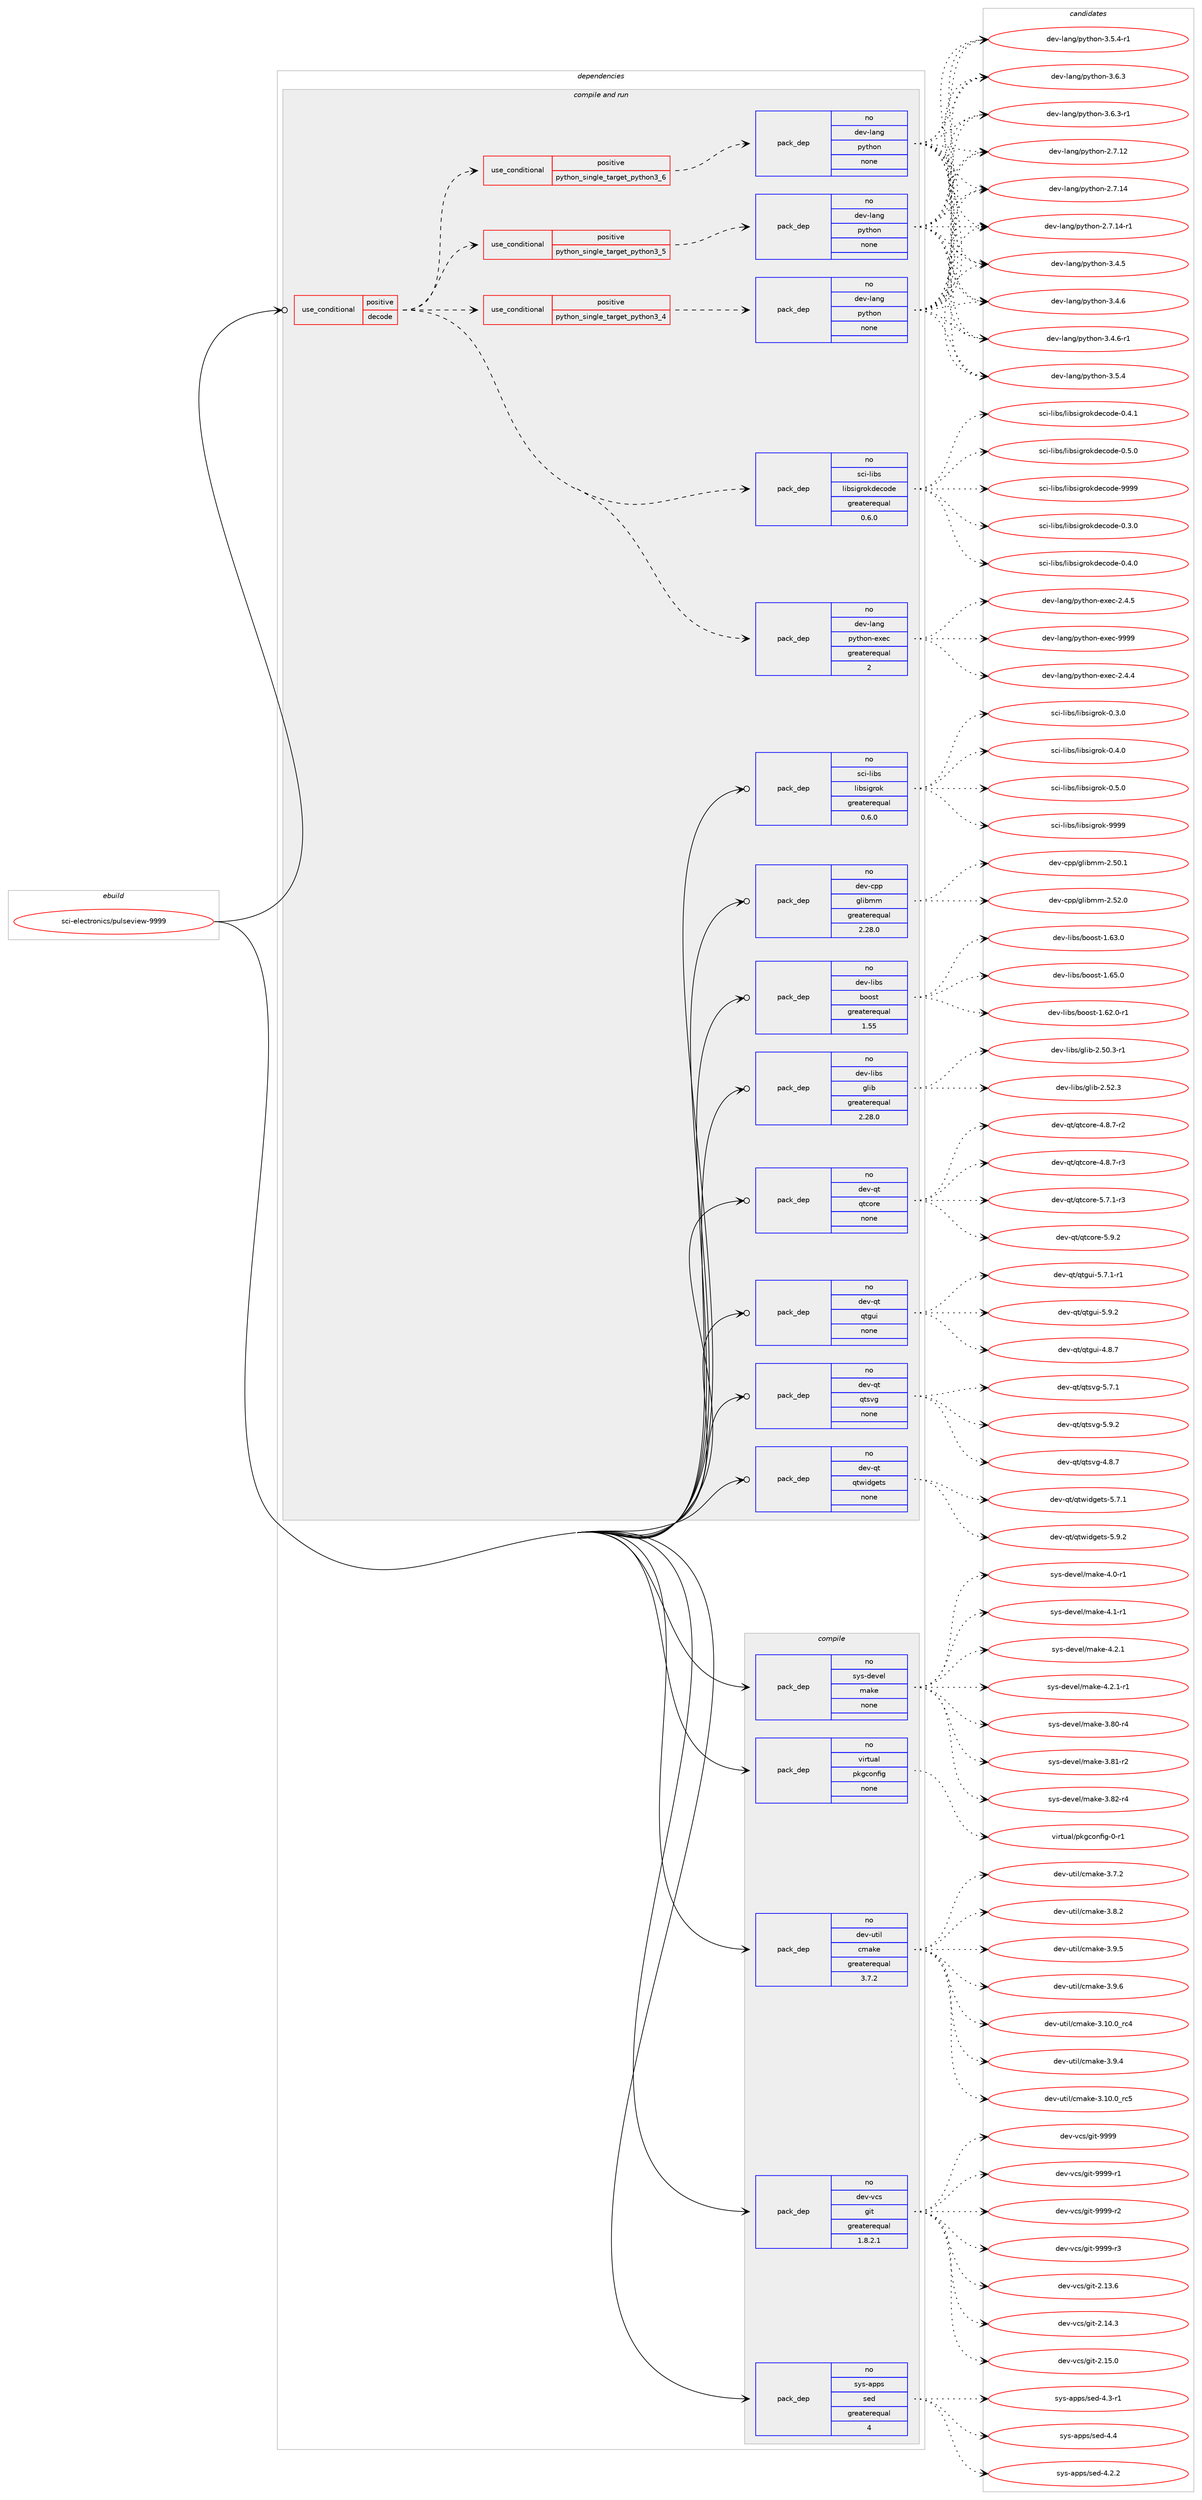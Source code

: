 digraph prolog {

# *************
# Graph options
# *************

newrank=true;
concentrate=true;
compound=true;
graph [rankdir=LR,fontname=Helvetica,fontsize=10,ranksep=1.5];#, ranksep=2.5, nodesep=0.2];
edge  [arrowhead=vee];
node  [fontname=Helvetica,fontsize=10];

# **********
# The ebuild
# **********

subgraph cluster_leftcol {
color=gray;
rank=same;
label=<<i>ebuild</i>>;
id [label="sci-electronics/pulseview-9999", color=red, width=4, href="../sci-electronics/pulseview-9999.svg"];
}

# ****************
# The dependencies
# ****************

subgraph cluster_midcol {
color=gray;
label=<<i>dependencies</i>>;
subgraph cluster_compile {
fillcolor="#eeeeee";
style=filled;
label=<<i>compile</i>>;
subgraph pack1319 {
dependency1836 [label=<<TABLE BORDER="0" CELLBORDER="1" CELLSPACING="0" CELLPADDING="4" WIDTH="220"><TR><TD ROWSPAN="6" CELLPADDING="30">pack_dep</TD></TR><TR><TD WIDTH="110">no</TD></TR><TR><TD>dev-util</TD></TR><TR><TD>cmake</TD></TR><TR><TD>greaterequal</TD></TR><TR><TD>3.7.2</TD></TR></TABLE>>, shape=none, color=blue];
}
id:e -> dependency1836:w [weight=20,style="solid",arrowhead="vee"];
subgraph pack1320 {
dependency1837 [label=<<TABLE BORDER="0" CELLBORDER="1" CELLSPACING="0" CELLPADDING="4" WIDTH="220"><TR><TD ROWSPAN="6" CELLPADDING="30">pack_dep</TD></TR><TR><TD WIDTH="110">no</TD></TR><TR><TD>dev-vcs</TD></TR><TR><TD>git</TD></TR><TR><TD>greaterequal</TD></TR><TR><TD>1.8.2.1</TD></TR></TABLE>>, shape=none, color=blue];
}
id:e -> dependency1837:w [weight=20,style="solid",arrowhead="vee"];
subgraph pack1321 {
dependency1838 [label=<<TABLE BORDER="0" CELLBORDER="1" CELLSPACING="0" CELLPADDING="4" WIDTH="220"><TR><TD ROWSPAN="6" CELLPADDING="30">pack_dep</TD></TR><TR><TD WIDTH="110">no</TD></TR><TR><TD>sys-apps</TD></TR><TR><TD>sed</TD></TR><TR><TD>greaterequal</TD></TR><TR><TD>4</TD></TR></TABLE>>, shape=none, color=blue];
}
id:e -> dependency1838:w [weight=20,style="solid",arrowhead="vee"];
subgraph pack1322 {
dependency1839 [label=<<TABLE BORDER="0" CELLBORDER="1" CELLSPACING="0" CELLPADDING="4" WIDTH="220"><TR><TD ROWSPAN="6" CELLPADDING="30">pack_dep</TD></TR><TR><TD WIDTH="110">no</TD></TR><TR><TD>sys-devel</TD></TR><TR><TD>make</TD></TR><TR><TD>none</TD></TR><TR><TD></TD></TR></TABLE>>, shape=none, color=blue];
}
id:e -> dependency1839:w [weight=20,style="solid",arrowhead="vee"];
subgraph pack1323 {
dependency1840 [label=<<TABLE BORDER="0" CELLBORDER="1" CELLSPACING="0" CELLPADDING="4" WIDTH="220"><TR><TD ROWSPAN="6" CELLPADDING="30">pack_dep</TD></TR><TR><TD WIDTH="110">no</TD></TR><TR><TD>virtual</TD></TR><TR><TD>pkgconfig</TD></TR><TR><TD>none</TD></TR><TR><TD></TD></TR></TABLE>>, shape=none, color=blue];
}
id:e -> dependency1840:w [weight=20,style="solid",arrowhead="vee"];
}
subgraph cluster_compileandrun {
fillcolor="#eeeeee";
style=filled;
label=<<i>compile and run</i>>;
subgraph cond500 {
dependency1841 [label=<<TABLE BORDER="0" CELLBORDER="1" CELLSPACING="0" CELLPADDING="4"><TR><TD ROWSPAN="3" CELLPADDING="10">use_conditional</TD></TR><TR><TD>positive</TD></TR><TR><TD>decode</TD></TR></TABLE>>, shape=none, color=red];
subgraph pack1324 {
dependency1842 [label=<<TABLE BORDER="0" CELLBORDER="1" CELLSPACING="0" CELLPADDING="4" WIDTH="220"><TR><TD ROWSPAN="6" CELLPADDING="30">pack_dep</TD></TR><TR><TD WIDTH="110">no</TD></TR><TR><TD>sci-libs</TD></TR><TR><TD>libsigrokdecode</TD></TR><TR><TD>greaterequal</TD></TR><TR><TD>0.6.0</TD></TR></TABLE>>, shape=none, color=blue];
}
dependency1841:e -> dependency1842:w [weight=20,style="dashed",arrowhead="vee"];
subgraph cond501 {
dependency1843 [label=<<TABLE BORDER="0" CELLBORDER="1" CELLSPACING="0" CELLPADDING="4"><TR><TD ROWSPAN="3" CELLPADDING="10">use_conditional</TD></TR><TR><TD>positive</TD></TR><TR><TD>python_single_target_python3_4</TD></TR></TABLE>>, shape=none, color=red];
subgraph pack1325 {
dependency1844 [label=<<TABLE BORDER="0" CELLBORDER="1" CELLSPACING="0" CELLPADDING="4" WIDTH="220"><TR><TD ROWSPAN="6" CELLPADDING="30">pack_dep</TD></TR><TR><TD WIDTH="110">no</TD></TR><TR><TD>dev-lang</TD></TR><TR><TD>python</TD></TR><TR><TD>none</TD></TR><TR><TD></TD></TR></TABLE>>, shape=none, color=blue];
}
dependency1843:e -> dependency1844:w [weight=20,style="dashed",arrowhead="vee"];
}
dependency1841:e -> dependency1843:w [weight=20,style="dashed",arrowhead="vee"];
subgraph cond502 {
dependency1845 [label=<<TABLE BORDER="0" CELLBORDER="1" CELLSPACING="0" CELLPADDING="4"><TR><TD ROWSPAN="3" CELLPADDING="10">use_conditional</TD></TR><TR><TD>positive</TD></TR><TR><TD>python_single_target_python3_5</TD></TR></TABLE>>, shape=none, color=red];
subgraph pack1326 {
dependency1846 [label=<<TABLE BORDER="0" CELLBORDER="1" CELLSPACING="0" CELLPADDING="4" WIDTH="220"><TR><TD ROWSPAN="6" CELLPADDING="30">pack_dep</TD></TR><TR><TD WIDTH="110">no</TD></TR><TR><TD>dev-lang</TD></TR><TR><TD>python</TD></TR><TR><TD>none</TD></TR><TR><TD></TD></TR></TABLE>>, shape=none, color=blue];
}
dependency1845:e -> dependency1846:w [weight=20,style="dashed",arrowhead="vee"];
}
dependency1841:e -> dependency1845:w [weight=20,style="dashed",arrowhead="vee"];
subgraph cond503 {
dependency1847 [label=<<TABLE BORDER="0" CELLBORDER="1" CELLSPACING="0" CELLPADDING="4"><TR><TD ROWSPAN="3" CELLPADDING="10">use_conditional</TD></TR><TR><TD>positive</TD></TR><TR><TD>python_single_target_python3_6</TD></TR></TABLE>>, shape=none, color=red];
subgraph pack1327 {
dependency1848 [label=<<TABLE BORDER="0" CELLBORDER="1" CELLSPACING="0" CELLPADDING="4" WIDTH="220"><TR><TD ROWSPAN="6" CELLPADDING="30">pack_dep</TD></TR><TR><TD WIDTH="110">no</TD></TR><TR><TD>dev-lang</TD></TR><TR><TD>python</TD></TR><TR><TD>none</TD></TR><TR><TD></TD></TR></TABLE>>, shape=none, color=blue];
}
dependency1847:e -> dependency1848:w [weight=20,style="dashed",arrowhead="vee"];
}
dependency1841:e -> dependency1847:w [weight=20,style="dashed",arrowhead="vee"];
subgraph pack1328 {
dependency1849 [label=<<TABLE BORDER="0" CELLBORDER="1" CELLSPACING="0" CELLPADDING="4" WIDTH="220"><TR><TD ROWSPAN="6" CELLPADDING="30">pack_dep</TD></TR><TR><TD WIDTH="110">no</TD></TR><TR><TD>dev-lang</TD></TR><TR><TD>python-exec</TD></TR><TR><TD>greaterequal</TD></TR><TR><TD>2</TD></TR></TABLE>>, shape=none, color=blue];
}
dependency1841:e -> dependency1849:w [weight=20,style="dashed",arrowhead="vee"];
}
id:e -> dependency1841:w [weight=20,style="solid",arrowhead="odotvee"];
subgraph pack1329 {
dependency1850 [label=<<TABLE BORDER="0" CELLBORDER="1" CELLSPACING="0" CELLPADDING="4" WIDTH="220"><TR><TD ROWSPAN="6" CELLPADDING="30">pack_dep</TD></TR><TR><TD WIDTH="110">no</TD></TR><TR><TD>dev-cpp</TD></TR><TR><TD>glibmm</TD></TR><TR><TD>greaterequal</TD></TR><TR><TD>2.28.0</TD></TR></TABLE>>, shape=none, color=blue];
}
id:e -> dependency1850:w [weight=20,style="solid",arrowhead="odotvee"];
subgraph pack1330 {
dependency1851 [label=<<TABLE BORDER="0" CELLBORDER="1" CELLSPACING="0" CELLPADDING="4" WIDTH="220"><TR><TD ROWSPAN="6" CELLPADDING="30">pack_dep</TD></TR><TR><TD WIDTH="110">no</TD></TR><TR><TD>dev-libs</TD></TR><TR><TD>boost</TD></TR><TR><TD>greaterequal</TD></TR><TR><TD>1.55</TD></TR></TABLE>>, shape=none, color=blue];
}
id:e -> dependency1851:w [weight=20,style="solid",arrowhead="odotvee"];
subgraph pack1331 {
dependency1852 [label=<<TABLE BORDER="0" CELLBORDER="1" CELLSPACING="0" CELLPADDING="4" WIDTH="220"><TR><TD ROWSPAN="6" CELLPADDING="30">pack_dep</TD></TR><TR><TD WIDTH="110">no</TD></TR><TR><TD>dev-libs</TD></TR><TR><TD>glib</TD></TR><TR><TD>greaterequal</TD></TR><TR><TD>2.28.0</TD></TR></TABLE>>, shape=none, color=blue];
}
id:e -> dependency1852:w [weight=20,style="solid",arrowhead="odotvee"];
subgraph pack1332 {
dependency1853 [label=<<TABLE BORDER="0" CELLBORDER="1" CELLSPACING="0" CELLPADDING="4" WIDTH="220"><TR><TD ROWSPAN="6" CELLPADDING="30">pack_dep</TD></TR><TR><TD WIDTH="110">no</TD></TR><TR><TD>dev-qt</TD></TR><TR><TD>qtcore</TD></TR><TR><TD>none</TD></TR><TR><TD></TD></TR></TABLE>>, shape=none, color=blue];
}
id:e -> dependency1853:w [weight=20,style="solid",arrowhead="odotvee"];
subgraph pack1333 {
dependency1854 [label=<<TABLE BORDER="0" CELLBORDER="1" CELLSPACING="0" CELLPADDING="4" WIDTH="220"><TR><TD ROWSPAN="6" CELLPADDING="30">pack_dep</TD></TR><TR><TD WIDTH="110">no</TD></TR><TR><TD>dev-qt</TD></TR><TR><TD>qtgui</TD></TR><TR><TD>none</TD></TR><TR><TD></TD></TR></TABLE>>, shape=none, color=blue];
}
id:e -> dependency1854:w [weight=20,style="solid",arrowhead="odotvee"];
subgraph pack1334 {
dependency1855 [label=<<TABLE BORDER="0" CELLBORDER="1" CELLSPACING="0" CELLPADDING="4" WIDTH="220"><TR><TD ROWSPAN="6" CELLPADDING="30">pack_dep</TD></TR><TR><TD WIDTH="110">no</TD></TR><TR><TD>dev-qt</TD></TR><TR><TD>qtsvg</TD></TR><TR><TD>none</TD></TR><TR><TD></TD></TR></TABLE>>, shape=none, color=blue];
}
id:e -> dependency1855:w [weight=20,style="solid",arrowhead="odotvee"];
subgraph pack1335 {
dependency1856 [label=<<TABLE BORDER="0" CELLBORDER="1" CELLSPACING="0" CELLPADDING="4" WIDTH="220"><TR><TD ROWSPAN="6" CELLPADDING="30">pack_dep</TD></TR><TR><TD WIDTH="110">no</TD></TR><TR><TD>dev-qt</TD></TR><TR><TD>qtwidgets</TD></TR><TR><TD>none</TD></TR><TR><TD></TD></TR></TABLE>>, shape=none, color=blue];
}
id:e -> dependency1856:w [weight=20,style="solid",arrowhead="odotvee"];
subgraph pack1336 {
dependency1857 [label=<<TABLE BORDER="0" CELLBORDER="1" CELLSPACING="0" CELLPADDING="4" WIDTH="220"><TR><TD ROWSPAN="6" CELLPADDING="30">pack_dep</TD></TR><TR><TD WIDTH="110">no</TD></TR><TR><TD>sci-libs</TD></TR><TR><TD>libsigrok</TD></TR><TR><TD>greaterequal</TD></TR><TR><TD>0.6.0</TD></TR></TABLE>>, shape=none, color=blue];
}
id:e -> dependency1857:w [weight=20,style="solid",arrowhead="odotvee"];
}
subgraph cluster_run {
fillcolor="#eeeeee";
style=filled;
label=<<i>run</i>>;
}
}

# **************
# The candidates
# **************

subgraph cluster_choices {
rank=same;
color=gray;
label=<<i>candidates</i>>;

subgraph choice1319 {
color=black;
nodesep=1;
choice1001011184511711610510847991099710710145514649484648951149952 [label="dev-util/cmake-3.10.0_rc4", color=red, width=4,href="../dev-util/cmake-3.10.0_rc4.svg"];
choice10010111845117116105108479910997107101455146574652 [label="dev-util/cmake-3.9.4", color=red, width=4,href="../dev-util/cmake-3.9.4.svg"];
choice1001011184511711610510847991099710710145514649484648951149953 [label="dev-util/cmake-3.10.0_rc5", color=red, width=4,href="../dev-util/cmake-3.10.0_rc5.svg"];
choice10010111845117116105108479910997107101455146554650 [label="dev-util/cmake-3.7.2", color=red, width=4,href="../dev-util/cmake-3.7.2.svg"];
choice10010111845117116105108479910997107101455146564650 [label="dev-util/cmake-3.8.2", color=red, width=4,href="../dev-util/cmake-3.8.2.svg"];
choice10010111845117116105108479910997107101455146574653 [label="dev-util/cmake-3.9.5", color=red, width=4,href="../dev-util/cmake-3.9.5.svg"];
choice10010111845117116105108479910997107101455146574654 [label="dev-util/cmake-3.9.6", color=red, width=4,href="../dev-util/cmake-3.9.6.svg"];
dependency1836:e -> choice1001011184511711610510847991099710710145514649484648951149952:w [style=dotted,weight="100"];
dependency1836:e -> choice10010111845117116105108479910997107101455146574652:w [style=dotted,weight="100"];
dependency1836:e -> choice1001011184511711610510847991099710710145514649484648951149953:w [style=dotted,weight="100"];
dependency1836:e -> choice10010111845117116105108479910997107101455146554650:w [style=dotted,weight="100"];
dependency1836:e -> choice10010111845117116105108479910997107101455146564650:w [style=dotted,weight="100"];
dependency1836:e -> choice10010111845117116105108479910997107101455146574653:w [style=dotted,weight="100"];
dependency1836:e -> choice10010111845117116105108479910997107101455146574654:w [style=dotted,weight="100"];
}
subgraph choice1320 {
color=black;
nodesep=1;
choice10010111845118991154710310511645504649514654 [label="dev-vcs/git-2.13.6", color=red, width=4,href="../dev-vcs/git-2.13.6.svg"];
choice10010111845118991154710310511645504649524651 [label="dev-vcs/git-2.14.3", color=red, width=4,href="../dev-vcs/git-2.14.3.svg"];
choice10010111845118991154710310511645504649534648 [label="dev-vcs/git-2.15.0", color=red, width=4,href="../dev-vcs/git-2.15.0.svg"];
choice1001011184511899115471031051164557575757 [label="dev-vcs/git-9999", color=red, width=4,href="../dev-vcs/git-9999.svg"];
choice10010111845118991154710310511645575757574511449 [label="dev-vcs/git-9999-r1", color=red, width=4,href="../dev-vcs/git-9999-r1.svg"];
choice10010111845118991154710310511645575757574511450 [label="dev-vcs/git-9999-r2", color=red, width=4,href="../dev-vcs/git-9999-r2.svg"];
choice10010111845118991154710310511645575757574511451 [label="dev-vcs/git-9999-r3", color=red, width=4,href="../dev-vcs/git-9999-r3.svg"];
dependency1837:e -> choice10010111845118991154710310511645504649514654:w [style=dotted,weight="100"];
dependency1837:e -> choice10010111845118991154710310511645504649524651:w [style=dotted,weight="100"];
dependency1837:e -> choice10010111845118991154710310511645504649534648:w [style=dotted,weight="100"];
dependency1837:e -> choice1001011184511899115471031051164557575757:w [style=dotted,weight="100"];
dependency1837:e -> choice10010111845118991154710310511645575757574511449:w [style=dotted,weight="100"];
dependency1837:e -> choice10010111845118991154710310511645575757574511450:w [style=dotted,weight="100"];
dependency1837:e -> choice10010111845118991154710310511645575757574511451:w [style=dotted,weight="100"];
}
subgraph choice1321 {
color=black;
nodesep=1;
choice115121115459711211211547115101100455246504650 [label="sys-apps/sed-4.2.2", color=red, width=4,href="../sys-apps/sed-4.2.2.svg"];
choice115121115459711211211547115101100455246514511449 [label="sys-apps/sed-4.3-r1", color=red, width=4,href="../sys-apps/sed-4.3-r1.svg"];
choice11512111545971121121154711510110045524652 [label="sys-apps/sed-4.4", color=red, width=4,href="../sys-apps/sed-4.4.svg"];
dependency1838:e -> choice115121115459711211211547115101100455246504650:w [style=dotted,weight="100"];
dependency1838:e -> choice115121115459711211211547115101100455246514511449:w [style=dotted,weight="100"];
dependency1838:e -> choice11512111545971121121154711510110045524652:w [style=dotted,weight="100"];
}
subgraph choice1322 {
color=black;
nodesep=1;
choice11512111545100101118101108471099710710145514656484511452 [label="sys-devel/make-3.80-r4", color=red, width=4,href="../sys-devel/make-3.80-r4.svg"];
choice11512111545100101118101108471099710710145514656494511450 [label="sys-devel/make-3.81-r2", color=red, width=4,href="../sys-devel/make-3.81-r2.svg"];
choice11512111545100101118101108471099710710145514656504511452 [label="sys-devel/make-3.82-r4", color=red, width=4,href="../sys-devel/make-3.82-r4.svg"];
choice115121115451001011181011084710997107101455246484511449 [label="sys-devel/make-4.0-r1", color=red, width=4,href="../sys-devel/make-4.0-r1.svg"];
choice115121115451001011181011084710997107101455246494511449 [label="sys-devel/make-4.1-r1", color=red, width=4,href="../sys-devel/make-4.1-r1.svg"];
choice115121115451001011181011084710997107101455246504649 [label="sys-devel/make-4.2.1", color=red, width=4,href="../sys-devel/make-4.2.1.svg"];
choice1151211154510010111810110847109971071014552465046494511449 [label="sys-devel/make-4.2.1-r1", color=red, width=4,href="../sys-devel/make-4.2.1-r1.svg"];
dependency1839:e -> choice11512111545100101118101108471099710710145514656484511452:w [style=dotted,weight="100"];
dependency1839:e -> choice11512111545100101118101108471099710710145514656494511450:w [style=dotted,weight="100"];
dependency1839:e -> choice11512111545100101118101108471099710710145514656504511452:w [style=dotted,weight="100"];
dependency1839:e -> choice115121115451001011181011084710997107101455246484511449:w [style=dotted,weight="100"];
dependency1839:e -> choice115121115451001011181011084710997107101455246494511449:w [style=dotted,weight="100"];
dependency1839:e -> choice115121115451001011181011084710997107101455246504649:w [style=dotted,weight="100"];
dependency1839:e -> choice1151211154510010111810110847109971071014552465046494511449:w [style=dotted,weight="100"];
}
subgraph choice1323 {
color=black;
nodesep=1;
choice11810511411611797108471121071039911111010210510345484511449 [label="virtual/pkgconfig-0-r1", color=red, width=4,href="../virtual/pkgconfig-0-r1.svg"];
dependency1840:e -> choice11810511411611797108471121071039911111010210510345484511449:w [style=dotted,weight="100"];
}
subgraph choice1324 {
color=black;
nodesep=1;
choice115991054510810598115471081059811510510311411110710010199111100101454846514648 [label="sci-libs/libsigrokdecode-0.3.0", color=red, width=4,href="../sci-libs/libsigrokdecode-0.3.0.svg"];
choice115991054510810598115471081059811510510311411110710010199111100101454846524648 [label="sci-libs/libsigrokdecode-0.4.0", color=red, width=4,href="../sci-libs/libsigrokdecode-0.4.0.svg"];
choice115991054510810598115471081059811510510311411110710010199111100101454846524649 [label="sci-libs/libsigrokdecode-0.4.1", color=red, width=4,href="../sci-libs/libsigrokdecode-0.4.1.svg"];
choice115991054510810598115471081059811510510311411110710010199111100101454846534648 [label="sci-libs/libsigrokdecode-0.5.0", color=red, width=4,href="../sci-libs/libsigrokdecode-0.5.0.svg"];
choice1159910545108105981154710810598115105103114111107100101991111001014557575757 [label="sci-libs/libsigrokdecode-9999", color=red, width=4,href="../sci-libs/libsigrokdecode-9999.svg"];
dependency1842:e -> choice115991054510810598115471081059811510510311411110710010199111100101454846514648:w [style=dotted,weight="100"];
dependency1842:e -> choice115991054510810598115471081059811510510311411110710010199111100101454846524648:w [style=dotted,weight="100"];
dependency1842:e -> choice115991054510810598115471081059811510510311411110710010199111100101454846524649:w [style=dotted,weight="100"];
dependency1842:e -> choice115991054510810598115471081059811510510311411110710010199111100101454846534648:w [style=dotted,weight="100"];
dependency1842:e -> choice1159910545108105981154710810598115105103114111107100101991111001014557575757:w [style=dotted,weight="100"];
}
subgraph choice1325 {
color=black;
nodesep=1;
choice10010111845108971101034711212111610411111045504655464950 [label="dev-lang/python-2.7.12", color=red, width=4,href="../dev-lang/python-2.7.12.svg"];
choice10010111845108971101034711212111610411111045504655464952 [label="dev-lang/python-2.7.14", color=red, width=4,href="../dev-lang/python-2.7.14.svg"];
choice100101118451089711010347112121116104111110455046554649524511449 [label="dev-lang/python-2.7.14-r1", color=red, width=4,href="../dev-lang/python-2.7.14-r1.svg"];
choice100101118451089711010347112121116104111110455146524653 [label="dev-lang/python-3.4.5", color=red, width=4,href="../dev-lang/python-3.4.5.svg"];
choice100101118451089711010347112121116104111110455146524654 [label="dev-lang/python-3.4.6", color=red, width=4,href="../dev-lang/python-3.4.6.svg"];
choice1001011184510897110103471121211161041111104551465246544511449 [label="dev-lang/python-3.4.6-r1", color=red, width=4,href="../dev-lang/python-3.4.6-r1.svg"];
choice100101118451089711010347112121116104111110455146534652 [label="dev-lang/python-3.5.4", color=red, width=4,href="../dev-lang/python-3.5.4.svg"];
choice1001011184510897110103471121211161041111104551465346524511449 [label="dev-lang/python-3.5.4-r1", color=red, width=4,href="../dev-lang/python-3.5.4-r1.svg"];
choice100101118451089711010347112121116104111110455146544651 [label="dev-lang/python-3.6.3", color=red, width=4,href="../dev-lang/python-3.6.3.svg"];
choice1001011184510897110103471121211161041111104551465446514511449 [label="dev-lang/python-3.6.3-r1", color=red, width=4,href="../dev-lang/python-3.6.3-r1.svg"];
dependency1844:e -> choice10010111845108971101034711212111610411111045504655464950:w [style=dotted,weight="100"];
dependency1844:e -> choice10010111845108971101034711212111610411111045504655464952:w [style=dotted,weight="100"];
dependency1844:e -> choice100101118451089711010347112121116104111110455046554649524511449:w [style=dotted,weight="100"];
dependency1844:e -> choice100101118451089711010347112121116104111110455146524653:w [style=dotted,weight="100"];
dependency1844:e -> choice100101118451089711010347112121116104111110455146524654:w [style=dotted,weight="100"];
dependency1844:e -> choice1001011184510897110103471121211161041111104551465246544511449:w [style=dotted,weight="100"];
dependency1844:e -> choice100101118451089711010347112121116104111110455146534652:w [style=dotted,weight="100"];
dependency1844:e -> choice1001011184510897110103471121211161041111104551465346524511449:w [style=dotted,weight="100"];
dependency1844:e -> choice100101118451089711010347112121116104111110455146544651:w [style=dotted,weight="100"];
dependency1844:e -> choice1001011184510897110103471121211161041111104551465446514511449:w [style=dotted,weight="100"];
}
subgraph choice1326 {
color=black;
nodesep=1;
choice10010111845108971101034711212111610411111045504655464950 [label="dev-lang/python-2.7.12", color=red, width=4,href="../dev-lang/python-2.7.12.svg"];
choice10010111845108971101034711212111610411111045504655464952 [label="dev-lang/python-2.7.14", color=red, width=4,href="../dev-lang/python-2.7.14.svg"];
choice100101118451089711010347112121116104111110455046554649524511449 [label="dev-lang/python-2.7.14-r1", color=red, width=4,href="../dev-lang/python-2.7.14-r1.svg"];
choice100101118451089711010347112121116104111110455146524653 [label="dev-lang/python-3.4.5", color=red, width=4,href="../dev-lang/python-3.4.5.svg"];
choice100101118451089711010347112121116104111110455146524654 [label="dev-lang/python-3.4.6", color=red, width=4,href="../dev-lang/python-3.4.6.svg"];
choice1001011184510897110103471121211161041111104551465246544511449 [label="dev-lang/python-3.4.6-r1", color=red, width=4,href="../dev-lang/python-3.4.6-r1.svg"];
choice100101118451089711010347112121116104111110455146534652 [label="dev-lang/python-3.5.4", color=red, width=4,href="../dev-lang/python-3.5.4.svg"];
choice1001011184510897110103471121211161041111104551465346524511449 [label="dev-lang/python-3.5.4-r1", color=red, width=4,href="../dev-lang/python-3.5.4-r1.svg"];
choice100101118451089711010347112121116104111110455146544651 [label="dev-lang/python-3.6.3", color=red, width=4,href="../dev-lang/python-3.6.3.svg"];
choice1001011184510897110103471121211161041111104551465446514511449 [label="dev-lang/python-3.6.3-r1", color=red, width=4,href="../dev-lang/python-3.6.3-r1.svg"];
dependency1846:e -> choice10010111845108971101034711212111610411111045504655464950:w [style=dotted,weight="100"];
dependency1846:e -> choice10010111845108971101034711212111610411111045504655464952:w [style=dotted,weight="100"];
dependency1846:e -> choice100101118451089711010347112121116104111110455046554649524511449:w [style=dotted,weight="100"];
dependency1846:e -> choice100101118451089711010347112121116104111110455146524653:w [style=dotted,weight="100"];
dependency1846:e -> choice100101118451089711010347112121116104111110455146524654:w [style=dotted,weight="100"];
dependency1846:e -> choice1001011184510897110103471121211161041111104551465246544511449:w [style=dotted,weight="100"];
dependency1846:e -> choice100101118451089711010347112121116104111110455146534652:w [style=dotted,weight="100"];
dependency1846:e -> choice1001011184510897110103471121211161041111104551465346524511449:w [style=dotted,weight="100"];
dependency1846:e -> choice100101118451089711010347112121116104111110455146544651:w [style=dotted,weight="100"];
dependency1846:e -> choice1001011184510897110103471121211161041111104551465446514511449:w [style=dotted,weight="100"];
}
subgraph choice1327 {
color=black;
nodesep=1;
choice10010111845108971101034711212111610411111045504655464950 [label="dev-lang/python-2.7.12", color=red, width=4,href="../dev-lang/python-2.7.12.svg"];
choice10010111845108971101034711212111610411111045504655464952 [label="dev-lang/python-2.7.14", color=red, width=4,href="../dev-lang/python-2.7.14.svg"];
choice100101118451089711010347112121116104111110455046554649524511449 [label="dev-lang/python-2.7.14-r1", color=red, width=4,href="../dev-lang/python-2.7.14-r1.svg"];
choice100101118451089711010347112121116104111110455146524653 [label="dev-lang/python-3.4.5", color=red, width=4,href="../dev-lang/python-3.4.5.svg"];
choice100101118451089711010347112121116104111110455146524654 [label="dev-lang/python-3.4.6", color=red, width=4,href="../dev-lang/python-3.4.6.svg"];
choice1001011184510897110103471121211161041111104551465246544511449 [label="dev-lang/python-3.4.6-r1", color=red, width=4,href="../dev-lang/python-3.4.6-r1.svg"];
choice100101118451089711010347112121116104111110455146534652 [label="dev-lang/python-3.5.4", color=red, width=4,href="../dev-lang/python-3.5.4.svg"];
choice1001011184510897110103471121211161041111104551465346524511449 [label="dev-lang/python-3.5.4-r1", color=red, width=4,href="../dev-lang/python-3.5.4-r1.svg"];
choice100101118451089711010347112121116104111110455146544651 [label="dev-lang/python-3.6.3", color=red, width=4,href="../dev-lang/python-3.6.3.svg"];
choice1001011184510897110103471121211161041111104551465446514511449 [label="dev-lang/python-3.6.3-r1", color=red, width=4,href="../dev-lang/python-3.6.3-r1.svg"];
dependency1848:e -> choice10010111845108971101034711212111610411111045504655464950:w [style=dotted,weight="100"];
dependency1848:e -> choice10010111845108971101034711212111610411111045504655464952:w [style=dotted,weight="100"];
dependency1848:e -> choice100101118451089711010347112121116104111110455046554649524511449:w [style=dotted,weight="100"];
dependency1848:e -> choice100101118451089711010347112121116104111110455146524653:w [style=dotted,weight="100"];
dependency1848:e -> choice100101118451089711010347112121116104111110455146524654:w [style=dotted,weight="100"];
dependency1848:e -> choice1001011184510897110103471121211161041111104551465246544511449:w [style=dotted,weight="100"];
dependency1848:e -> choice100101118451089711010347112121116104111110455146534652:w [style=dotted,weight="100"];
dependency1848:e -> choice1001011184510897110103471121211161041111104551465346524511449:w [style=dotted,weight="100"];
dependency1848:e -> choice100101118451089711010347112121116104111110455146544651:w [style=dotted,weight="100"];
dependency1848:e -> choice1001011184510897110103471121211161041111104551465446514511449:w [style=dotted,weight="100"];
}
subgraph choice1328 {
color=black;
nodesep=1;
choice1001011184510897110103471121211161041111104510112010199455046524652 [label="dev-lang/python-exec-2.4.4", color=red, width=4,href="../dev-lang/python-exec-2.4.4.svg"];
choice1001011184510897110103471121211161041111104510112010199455046524653 [label="dev-lang/python-exec-2.4.5", color=red, width=4,href="../dev-lang/python-exec-2.4.5.svg"];
choice10010111845108971101034711212111610411111045101120101994557575757 [label="dev-lang/python-exec-9999", color=red, width=4,href="../dev-lang/python-exec-9999.svg"];
dependency1849:e -> choice1001011184510897110103471121211161041111104510112010199455046524652:w [style=dotted,weight="100"];
dependency1849:e -> choice1001011184510897110103471121211161041111104510112010199455046524653:w [style=dotted,weight="100"];
dependency1849:e -> choice10010111845108971101034711212111610411111045101120101994557575757:w [style=dotted,weight="100"];
}
subgraph choice1329 {
color=black;
nodesep=1;
choice1001011184599112112471031081059810910945504653484649 [label="dev-cpp/glibmm-2.50.1", color=red, width=4,href="../dev-cpp/glibmm-2.50.1.svg"];
choice1001011184599112112471031081059810910945504653504648 [label="dev-cpp/glibmm-2.52.0", color=red, width=4,href="../dev-cpp/glibmm-2.52.0.svg"];
dependency1850:e -> choice1001011184599112112471031081059810910945504653484649:w [style=dotted,weight="100"];
dependency1850:e -> choice1001011184599112112471031081059810910945504653504648:w [style=dotted,weight="100"];
}
subgraph choice1330 {
color=black;
nodesep=1;
choice10010111845108105981154798111111115116454946545046484511449 [label="dev-libs/boost-1.62.0-r1", color=red, width=4,href="../dev-libs/boost-1.62.0-r1.svg"];
choice1001011184510810598115479811111111511645494654514648 [label="dev-libs/boost-1.63.0", color=red, width=4,href="../dev-libs/boost-1.63.0.svg"];
choice1001011184510810598115479811111111511645494654534648 [label="dev-libs/boost-1.65.0", color=red, width=4,href="../dev-libs/boost-1.65.0.svg"];
dependency1851:e -> choice10010111845108105981154798111111115116454946545046484511449:w [style=dotted,weight="100"];
dependency1851:e -> choice1001011184510810598115479811111111511645494654514648:w [style=dotted,weight="100"];
dependency1851:e -> choice1001011184510810598115479811111111511645494654534648:w [style=dotted,weight="100"];
}
subgraph choice1331 {
color=black;
nodesep=1;
choice10010111845108105981154710310810598455046534846514511449 [label="dev-libs/glib-2.50.3-r1", color=red, width=4,href="../dev-libs/glib-2.50.3-r1.svg"];
choice1001011184510810598115471031081059845504653504651 [label="dev-libs/glib-2.52.3", color=red, width=4,href="../dev-libs/glib-2.52.3.svg"];
dependency1852:e -> choice10010111845108105981154710310810598455046534846514511449:w [style=dotted,weight="100"];
dependency1852:e -> choice1001011184510810598115471031081059845504653504651:w [style=dotted,weight="100"];
}
subgraph choice1332 {
color=black;
nodesep=1;
choice1001011184511311647113116991111141014552465646554511450 [label="dev-qt/qtcore-4.8.7-r2", color=red, width=4,href="../dev-qt/qtcore-4.8.7-r2.svg"];
choice1001011184511311647113116991111141014552465646554511451 [label="dev-qt/qtcore-4.8.7-r3", color=red, width=4,href="../dev-qt/qtcore-4.8.7-r3.svg"];
choice1001011184511311647113116991111141014553465546494511451 [label="dev-qt/qtcore-5.7.1-r3", color=red, width=4,href="../dev-qt/qtcore-5.7.1-r3.svg"];
choice100101118451131164711311699111114101455346574650 [label="dev-qt/qtcore-5.9.2", color=red, width=4,href="../dev-qt/qtcore-5.9.2.svg"];
dependency1853:e -> choice1001011184511311647113116991111141014552465646554511450:w [style=dotted,weight="100"];
dependency1853:e -> choice1001011184511311647113116991111141014552465646554511451:w [style=dotted,weight="100"];
dependency1853:e -> choice1001011184511311647113116991111141014553465546494511451:w [style=dotted,weight="100"];
dependency1853:e -> choice100101118451131164711311699111114101455346574650:w [style=dotted,weight="100"];
}
subgraph choice1333 {
color=black;
nodesep=1;
choice1001011184511311647113116103117105455246564655 [label="dev-qt/qtgui-4.8.7", color=red, width=4,href="../dev-qt/qtgui-4.8.7.svg"];
choice10010111845113116471131161031171054553465546494511449 [label="dev-qt/qtgui-5.7.1-r1", color=red, width=4,href="../dev-qt/qtgui-5.7.1-r1.svg"];
choice1001011184511311647113116103117105455346574650 [label="dev-qt/qtgui-5.9.2", color=red, width=4,href="../dev-qt/qtgui-5.9.2.svg"];
dependency1854:e -> choice1001011184511311647113116103117105455246564655:w [style=dotted,weight="100"];
dependency1854:e -> choice10010111845113116471131161031171054553465546494511449:w [style=dotted,weight="100"];
dependency1854:e -> choice1001011184511311647113116103117105455346574650:w [style=dotted,weight="100"];
}
subgraph choice1334 {
color=black;
nodesep=1;
choice1001011184511311647113116115118103455246564655 [label="dev-qt/qtsvg-4.8.7", color=red, width=4,href="../dev-qt/qtsvg-4.8.7.svg"];
choice1001011184511311647113116115118103455346554649 [label="dev-qt/qtsvg-5.7.1", color=red, width=4,href="../dev-qt/qtsvg-5.7.1.svg"];
choice1001011184511311647113116115118103455346574650 [label="dev-qt/qtsvg-5.9.2", color=red, width=4,href="../dev-qt/qtsvg-5.9.2.svg"];
dependency1855:e -> choice1001011184511311647113116115118103455246564655:w [style=dotted,weight="100"];
dependency1855:e -> choice1001011184511311647113116115118103455346554649:w [style=dotted,weight="100"];
dependency1855:e -> choice1001011184511311647113116115118103455346574650:w [style=dotted,weight="100"];
}
subgraph choice1335 {
color=black;
nodesep=1;
choice1001011184511311647113116119105100103101116115455346554649 [label="dev-qt/qtwidgets-5.7.1", color=red, width=4,href="../dev-qt/qtwidgets-5.7.1.svg"];
choice1001011184511311647113116119105100103101116115455346574650 [label="dev-qt/qtwidgets-5.9.2", color=red, width=4,href="../dev-qt/qtwidgets-5.9.2.svg"];
dependency1856:e -> choice1001011184511311647113116119105100103101116115455346554649:w [style=dotted,weight="100"];
dependency1856:e -> choice1001011184511311647113116119105100103101116115455346574650:w [style=dotted,weight="100"];
}
subgraph choice1336 {
color=black;
nodesep=1;
choice1159910545108105981154710810598115105103114111107454846514648 [label="sci-libs/libsigrok-0.3.0", color=red, width=4,href="../sci-libs/libsigrok-0.3.0.svg"];
choice1159910545108105981154710810598115105103114111107454846524648 [label="sci-libs/libsigrok-0.4.0", color=red, width=4,href="../sci-libs/libsigrok-0.4.0.svg"];
choice1159910545108105981154710810598115105103114111107454846534648 [label="sci-libs/libsigrok-0.5.0", color=red, width=4,href="../sci-libs/libsigrok-0.5.0.svg"];
choice11599105451081059811547108105981151051031141111074557575757 [label="sci-libs/libsigrok-9999", color=red, width=4,href="../sci-libs/libsigrok-9999.svg"];
dependency1857:e -> choice1159910545108105981154710810598115105103114111107454846514648:w [style=dotted,weight="100"];
dependency1857:e -> choice1159910545108105981154710810598115105103114111107454846524648:w [style=dotted,weight="100"];
dependency1857:e -> choice1159910545108105981154710810598115105103114111107454846534648:w [style=dotted,weight="100"];
dependency1857:e -> choice11599105451081059811547108105981151051031141111074557575757:w [style=dotted,weight="100"];
}
}

}
